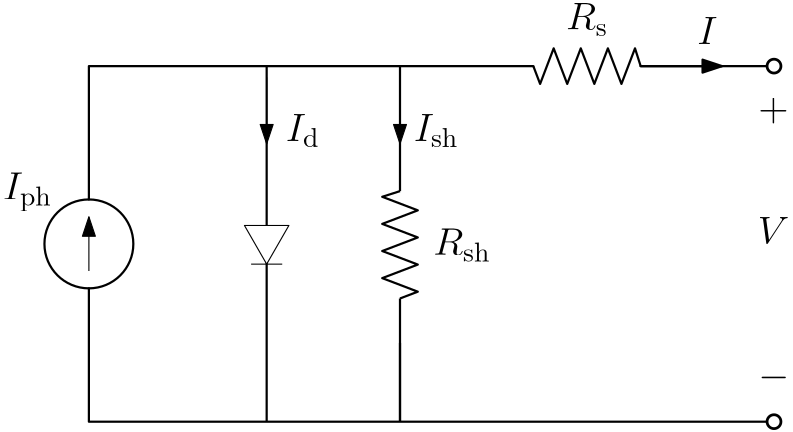 <?xml version="1.0"?>
<!DOCTYPE ipe SYSTEM "ipe.dtd">
<ipe version="70212" creator="Ipe 7.2.12">
<info created="D:20190925220618" modified="D:20191010221843"/>
<ipestyle name="basic">
<symbol name="arrow/arc(spx)">
<path stroke="sym-stroke" fill="sym-stroke" pen="sym-pen">
0 0 m
-1 0.333 l
-1 -0.333 l
h
</path>
</symbol>
<symbol name="arrow/farc(spx)">
<path stroke="sym-stroke" fill="white" pen="sym-pen">
0 0 m
-1 0.333 l
-1 -0.333 l
h
</path>
</symbol>
<symbol name="arrow/ptarc(spx)">
<path stroke="sym-stroke" fill="sym-stroke" pen="sym-pen">
0 0 m
-1 0.333 l
-0.8 0 l
-1 -0.333 l
h
</path>
</symbol>
<symbol name="arrow/fptarc(spx)">
<path stroke="sym-stroke" fill="white" pen="sym-pen">
0 0 m
-1 0.333 l
-0.8 0 l
-1 -0.333 l
h
</path>
</symbol>
<symbol name="mark/circle(sx)" transformations="translations">
<path fill="sym-stroke">
0.6 0 0 0.6 0 0 e
0.4 0 0 0.4 0 0 e
</path>
</symbol>
<symbol name="mark/disk(sx)" transformations="translations">
<path fill="sym-stroke">
0.6 0 0 0.6 0 0 e
</path>
</symbol>
<symbol name="mark/fdisk(sfx)" transformations="translations">
<group>
<path fill="sym-fill">
0.5 0 0 0.5 0 0 e
</path>
<path fill="sym-stroke" fillrule="eofill">
0.6 0 0 0.6 0 0 e
0.4 0 0 0.4 0 0 e
</path>
</group>
</symbol>
<symbol name="mark/box(sx)" transformations="translations">
<path fill="sym-stroke" fillrule="eofill">
-0.6 -0.6 m
0.6 -0.6 l
0.6 0.6 l
-0.6 0.6 l
h
-0.4 -0.4 m
0.4 -0.4 l
0.4 0.4 l
-0.4 0.4 l
h
</path>
</symbol>
<symbol name="mark/square(sx)" transformations="translations">
<path fill="sym-stroke">
-0.6 -0.6 m
0.6 -0.6 l
0.6 0.6 l
-0.6 0.6 l
h
</path>
</symbol>
<symbol name="mark/fsquare(sfx)" transformations="translations">
<group>
<path fill="sym-fill">
-0.5 -0.5 m
0.5 -0.5 l
0.5 0.5 l
-0.5 0.5 l
h
</path>
<path fill="sym-stroke" fillrule="eofill">
-0.6 -0.6 m
0.6 -0.6 l
0.6 0.6 l
-0.6 0.6 l
h
-0.4 -0.4 m
0.4 -0.4 l
0.4 0.4 l
-0.4 0.4 l
h
</path>
</group>
</symbol>
<symbol name="mark/cross(sx)" transformations="translations">
<group>
<path fill="sym-stroke">
-0.43 -0.57 m
0.57 0.43 l
0.43 0.57 l
-0.57 -0.43 l
h
</path>
<path fill="sym-stroke">
-0.43 0.57 m
0.57 -0.43 l
0.43 -0.57 l
-0.57 0.43 l
h
</path>
</group>
</symbol>
<symbol name="arrow/fnormal(spx)">
<path stroke="sym-stroke" fill="white" pen="sym-pen">
0 0 m
-1 0.333 l
-1 -0.333 l
h
</path>
</symbol>
<symbol name="arrow/pointed(spx)">
<path stroke="sym-stroke" fill="sym-stroke" pen="sym-pen">
0 0 m
-1 0.333 l
-0.8 0 l
-1 -0.333 l
h
</path>
</symbol>
<symbol name="arrow/fpointed(spx)">
<path stroke="sym-stroke" fill="white" pen="sym-pen">
0 0 m
-1 0.333 l
-0.8 0 l
-1 -0.333 l
h
</path>
</symbol>
<symbol name="arrow/linear(spx)">
<path stroke="sym-stroke" pen="sym-pen">
-1 0.333 m
0 0 l
-1 -0.333 l
</path>
</symbol>
<symbol name="arrow/fdouble(spx)">
<path stroke="sym-stroke" fill="white" pen="sym-pen">
0 0 m
-1 0.333 l
-1 -0.333 l
h
-1 0 m
-2 0.333 l
-2 -0.333 l
h
</path>
</symbol>
<symbol name="arrow/double(spx)">
<path stroke="sym-stroke" fill="sym-stroke" pen="sym-pen">
0 0 m
-1 0.333 l
-1 -0.333 l
h
-1 0 m
-2 0.333 l
-2 -0.333 l
h
</path>
</symbol>
<pen name="heavier" value="0.8"/>
<pen name="fat" value="1.2"/>
<pen name="ultrafat" value="2"/>
<symbolsize name="large" value="5"/>
<symbolsize name="small" value="2"/>
<symbolsize name="tiny" value="1.1"/>
<arrowsize name="large" value="10"/>
<arrowsize name="small" value="5"/>
<arrowsize name="tiny" value="3"/>
<color name="red" value="1 0 0"/>
<color name="green" value="0 1 0"/>
<color name="blue" value="0 0 1"/>
<color name="yellow" value="1 1 0"/>
<color name="orange" value="1 0.647 0"/>
<color name="gold" value="1 0.843 0"/>
<color name="purple" value="0.627 0.125 0.941"/>
<color name="gray" value="0.745"/>
<color name="brown" value="0.647 0.165 0.165"/>
<color name="navy" value="0 0 0.502"/>
<color name="pink" value="1 0.753 0.796"/>
<color name="seagreen" value="0.18 0.545 0.341"/>
<color name="turquoise" value="0.251 0.878 0.816"/>
<color name="violet" value="0.933 0.51 0.933"/>
<color name="darkblue" value="0 0 0.545"/>
<color name="darkcyan" value="0 0.545 0.545"/>
<color name="darkgray" value="0.663"/>
<color name="darkgreen" value="0 0.392 0"/>
<color name="darkmagenta" value="0.545 0 0.545"/>
<color name="darkorange" value="1 0.549 0"/>
<color name="darkred" value="0.545 0 0"/>
<color name="lightblue" value="0.678 0.847 0.902"/>
<color name="lightcyan" value="0.878 1 1"/>
<color name="lightgray" value="0.827"/>
<color name="lightgreen" value="0.565 0.933 0.565"/>
<color name="lightyellow" value="1 1 0.878"/>
<dashstyle name="dashed" value="[4] 0"/>
<dashstyle name="dotted" value="[1 3] 0"/>
<dashstyle name="dash dotted" value="[4 2 1 2] 0"/>
<dashstyle name="dash dot dotted" value="[4 2 1 2 1 2] 0"/>
<textsize name="large" value="\large"/>
<textsize name="Large" value="\Large"/>
<textsize name="LARGE" value="\LARGE"/>
<textsize name="huge" value="\huge"/>
<textsize name="Huge" value="\Huge"/>
<textsize name="small" value="\small"/>
<textsize name="footnote" value="\footnotesize"/>
<textsize name="tiny" value="\tiny"/>
<textstyle name="center" begin="\begin{center}" end="\end{center}"/>
<textstyle name="itemize" begin="\begin{itemize}" end="\end{itemize}"/>
<textstyle name="item" begin="\begin{itemize}\item{}" end="\end{itemize}"/>
<gridsize name="4 pts" value="4"/>
<gridsize name="8 pts (~3 mm)" value="8"/>
<gridsize name="16 pts (~6 mm)" value="16"/>
<gridsize name="32 pts (~12 mm)" value="32"/>
<gridsize name="10 pts (~3.5 mm)" value="10"/>
<gridsize name="20 pts (~7 mm)" value="20"/>
<gridsize name="14 pts (~5 mm)" value="14"/>
<gridsize name="28 pts (~10 mm)" value="28"/>
<gridsize name="56 pts (~20 mm)" value="56"/>
<anglesize name="90 deg" value="90"/>
<anglesize name="60 deg" value="60"/>
<anglesize name="45 deg" value="45"/>
<anglesize name="30 deg" value="30"/>
<anglesize name="22.5 deg" value="22.5"/>
<opacity name="10%" value="0.1"/>
<opacity name="30%" value="0.3"/>
<opacity name="50%" value="0.5"/>
<opacity name="75%" value="0.75"/>
<tiling name="falling" angle="-60" step="4" width="1"/>
<tiling name="rising" angle="30" step="4" width="1"/>
</ipestyle>
<page>
<layer name="alpha"/>
<view layers="alpha" active="alpha"/>
<path layer="alpha" stroke="black" pen="heavier" cap="1">
288 768 m
128 768 l
128 720 l
128 736 l
</path>
<path matrix="1 0 0 1 0 -16" stroke="black" pen="heavier">
16 0 0 16 128 720 e
</path>
<path matrix="1 0 0 1 54.64 0" stroke="black" pen="heavier" cap="1">
272 768 m
320 768 l
</path>
<path stroke="black" pen="heavier">
192 768 m
192 640 l
</path>
<path stroke="black" pen="heavier">
240 768 m
240 723 l
</path>
<use matrix="1 0 0 1 54.64 0" name="mark/fdisk(sfx)" pos="320 768" size="large" stroke="black"/>
<path matrix="0 1 -1 0 960 428.36" stroke="black" pen="heavier">
256 720 m
258.44 713.6 l
263.32 726.4 l
268.2 713.6 l
273.08 726.4 l
277.96 713.6 l
282.84 726.4 l
285.28 720 l
287.72 713.6 l
292.6 726.4 l
294.64 720 l
</path>
<path stroke="black" pen="heavier">
288 768 m
290.44 761.6 l
295.32 774.4 l
300.2 761.6 l
305.08 774.4 l
309.96 761.6 l
314.84 774.4 l
317.28 768 l
319.72 761.6 l
324.6 774.4 l
326.64 768 l
</path>
<path matrix="1 0 0 1 0 -32" stroke="black" pen="heavier">
240 700.36 m
240 672 l
</path>
<path stroke="black" pen="heavier" cap="1">
374.64 640 m
128 640 l
128 688 l
128 672 l
</path>
<path stroke="black" pen="heavier">
240 640 m
240 684.36 l
</path>
<use matrix="1 0 0 -1 54.64 1408" name="mark/fdisk(sfx)" pos="320 768" size="large" stroke="black"/>
<path matrix="1 0 0 0.61 0 274.56" stroke="black" arrow="normal/normal">
128 688 m
128 720 l
</path>
<path matrix="0.75 0 0 0.75 48 188" stroke="black" arrow="normal/normal">
192 768 m
192 736 l
</path>
<path matrix="0.75 0 0 0.75 60 188" stroke="black" arrow="normal/normal">
240 768 m
240 736 l
</path>
<group matrix="1 0 0 1 0 -7.28">
<path matrix="0.5 0 0 0.435 96 397.76" stroke="black" fill="white">
176 736 m
208 736 l
192 704 l
h
</path>
<path matrix="0.35 0 0 0.35 124.8 457.6" stroke="black">
176 704 m
208 704 l
</path>
</group>
<text matrix="1 0 0 1 -15 0" transformations="translations" pos="112 720" stroke="black" type="label" width="17.763" height="9.802" depth="4.09" valign="baseline" size="Large" style="math">I_{\mathrm{ph}}</text>
<text matrix="1 0 0 1 86.886 21" transformations="translations" pos="112 720" stroke="black" type="label" width="12.228" height="9.805" depth="2.15" valign="baseline" size="Large" style="math">I_{\mathrm{d}}</text>
<text matrix="1 0 0 1 132.921 21" transformations="translations" pos="112 720" stroke="black" type="label" width="16.158" height="9.805" depth="2.15" valign="baseline" size="Large" style="math">I_{\mathrm{sh}}</text>
<text matrix="1 0 0 1 140 -20.1475" transformations="translations" pos="112 720" stroke="black" type="label" width="20.655" height="9.805" depth="2.15" valign="baseline" size="Large" style="math">R_{\mathrm{sh}}</text>
<text matrix="1 0 0 1 187.76 61" transformations="translations" pos="112 720" stroke="black" type="label" width="15.12" height="9.805" depth="2.15" valign="baseline" size="Large" style="math">R_{\mathrm{s}}</text>
<text matrix="1 0 0 1 235 56" transformations="translations" pos="112 720" stroke="black" type="label" width="7.323" height="9.803" depth="0" valign="baseline" size="Large" style="math">I</text>
<text matrix="1 0 0 1 256.808 -16" transformations="translations" pos="112 720" stroke="black" type="label" width="11.311" height="9.803" depth="0" valign="baseline" size="Large" style="math">V</text>
<path matrix="0.61 0 0 0.61 160.72 299.52" stroke="black" pen="heavier" cap="1" arrow="normal/normal">
272 768 m
320 768 l
</path>
<text matrix="1 0 0 1 -15 -19.5925" transformations="translations" pos="384 768" stroke="black" type="label" width="10.926" height="8.275" depth="1.09" valign="baseline" size="Large" style="math">+</text>
<text matrix="1 0 0 1 -15 12.408" transformations="translations" pos="384 640" stroke="black" type="label" width="11.158" height="8.374" depth="1.19" valign="baseline" size="Large" style="math">-</text>
</page>
</ipe>
